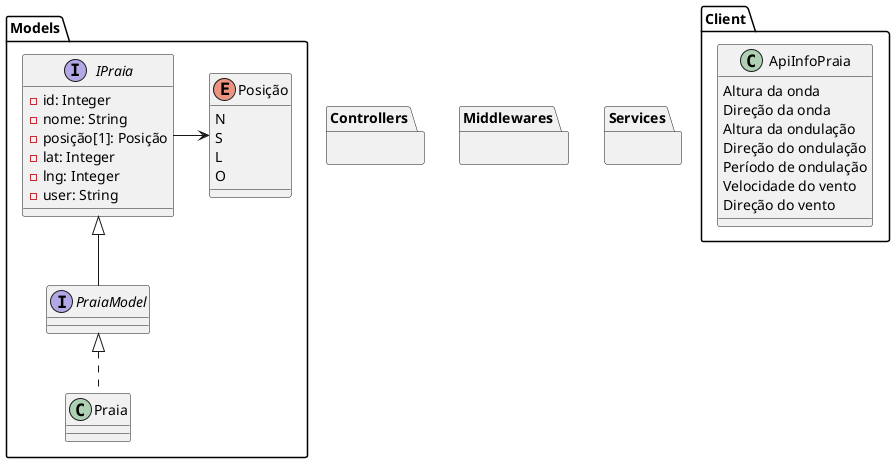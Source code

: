 @startuml class

package Client {
  class ApiInfoPraia {
    Altura da onda
    Direção da onda
    Altura da ondulação
    Direção do ondulação
    Período de ondulação
    Velocidade do vento
    Direção do vento 
  }
}
package Models {

  enum Posição {
    N
    S
    L
    O
  }

  interface IPraia {
    -id: Integer
    -nome: String
    -posição[1]: Posição
    -lat: Integer
    -lng: Integer
    -user: String
  }

  IPraia -> Posição

  interface PraiaModel extends IPraia

  class Praia implements PraiaModel
}
package Controllers {}
package Middlewares {}
package Services {}

@enduml